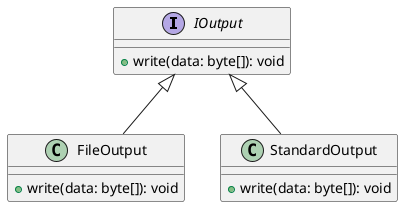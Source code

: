 @startuml

interface IOutput {
  +write(data: byte[]): void
}

class FileOutput {
  +write(data: byte[]): void
}

class StandardOutput {
  +write(data: byte[]): void
}

IOutput <|-- FileOutput
IOutput <|-- StandardOutput

@enduml